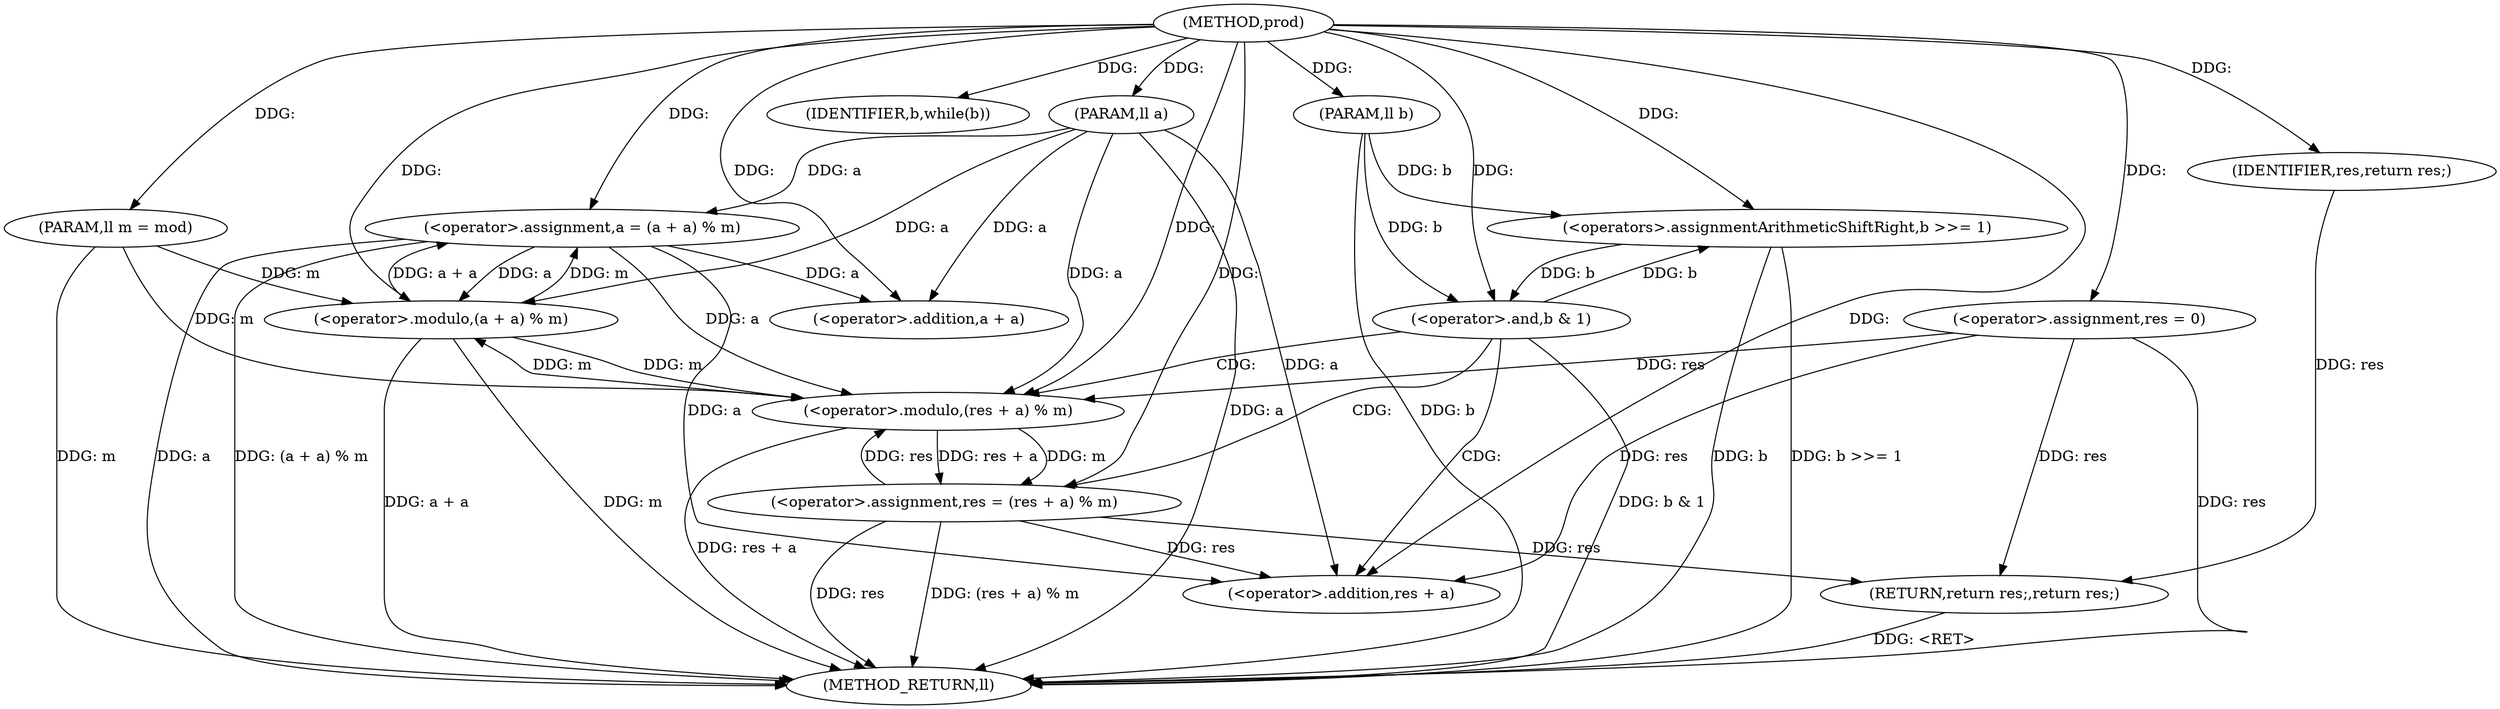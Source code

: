 digraph "prod" {  
"1000187" [label = "(METHOD,prod)" ]
"1000222" [label = "(METHOD_RETURN,ll)" ]
"1000188" [label = "(PARAM,ll a)" ]
"1000189" [label = "(PARAM,ll b)" ]
"1000190" [label = "(PARAM,ll m = mod)" ]
"1000193" [label = "(<operator>.assignment,res = 0)" ]
"1000220" [label = "(RETURN,return res;,return res;)" ]
"1000197" [label = "(IDENTIFIER,b,while(b))" ]
"1000221" [label = "(IDENTIFIER,res,return res;)" ]
"1000210" [label = "(<operator>.assignment,a = (a + a) % m)" ]
"1000217" [label = "(<operators>.assignmentArithmeticShiftRight,b >>= 1)" ]
"1000200" [label = "(<operator>.and,b & 1)" ]
"1000203" [label = "(<operator>.assignment,res = (res + a) % m)" ]
"1000212" [label = "(<operator>.modulo,(a + a) % m)" ]
"1000205" [label = "(<operator>.modulo,(res + a) % m)" ]
"1000213" [label = "(<operator>.addition,a + a)" ]
"1000206" [label = "(<operator>.addition,res + a)" ]
  "1000188" -> "1000222"  [ label = "DDG: a"] 
  "1000189" -> "1000222"  [ label = "DDG: b"] 
  "1000190" -> "1000222"  [ label = "DDG: m"] 
  "1000193" -> "1000222"  [ label = "DDG: res"] 
  "1000200" -> "1000222"  [ label = "DDG: b & 1"] 
  "1000203" -> "1000222"  [ label = "DDG: res"] 
  "1000205" -> "1000222"  [ label = "DDG: res + a"] 
  "1000203" -> "1000222"  [ label = "DDG: (res + a) % m"] 
  "1000210" -> "1000222"  [ label = "DDG: a"] 
  "1000212" -> "1000222"  [ label = "DDG: a + a"] 
  "1000212" -> "1000222"  [ label = "DDG: m"] 
  "1000210" -> "1000222"  [ label = "DDG: (a + a) % m"] 
  "1000217" -> "1000222"  [ label = "DDG: b"] 
  "1000217" -> "1000222"  [ label = "DDG: b >>= 1"] 
  "1000220" -> "1000222"  [ label = "DDG: <RET>"] 
  "1000187" -> "1000188"  [ label = "DDG: "] 
  "1000187" -> "1000189"  [ label = "DDG: "] 
  "1000187" -> "1000190"  [ label = "DDG: "] 
  "1000187" -> "1000193"  [ label = "DDG: "] 
  "1000221" -> "1000220"  [ label = "DDG: res"] 
  "1000193" -> "1000220"  [ label = "DDG: res"] 
  "1000203" -> "1000220"  [ label = "DDG: res"] 
  "1000187" -> "1000197"  [ label = "DDG: "] 
  "1000187" -> "1000221"  [ label = "DDG: "] 
  "1000212" -> "1000210"  [ label = "DDG: m"] 
  "1000212" -> "1000210"  [ label = "DDG: a + a"] 
  "1000205" -> "1000203"  [ label = "DDG: m"] 
  "1000205" -> "1000203"  [ label = "DDG: res + a"] 
  "1000188" -> "1000210"  [ label = "DDG: a"] 
  "1000187" -> "1000210"  [ label = "DDG: "] 
  "1000200" -> "1000217"  [ label = "DDG: b"] 
  "1000189" -> "1000217"  [ label = "DDG: b"] 
  "1000187" -> "1000217"  [ label = "DDG: "] 
  "1000217" -> "1000200"  [ label = "DDG: b"] 
  "1000189" -> "1000200"  [ label = "DDG: b"] 
  "1000187" -> "1000200"  [ label = "DDG: "] 
  "1000187" -> "1000203"  [ label = "DDG: "] 
  "1000210" -> "1000212"  [ label = "DDG: a"] 
  "1000188" -> "1000212"  [ label = "DDG: a"] 
  "1000187" -> "1000212"  [ label = "DDG: "] 
  "1000205" -> "1000212"  [ label = "DDG: m"] 
  "1000190" -> "1000212"  [ label = "DDG: m"] 
  "1000193" -> "1000205"  [ label = "DDG: res"] 
  "1000203" -> "1000205"  [ label = "DDG: res"] 
  "1000187" -> "1000205"  [ label = "DDG: "] 
  "1000210" -> "1000205"  [ label = "DDG: a"] 
  "1000188" -> "1000205"  [ label = "DDG: a"] 
  "1000212" -> "1000205"  [ label = "DDG: m"] 
  "1000190" -> "1000205"  [ label = "DDG: m"] 
  "1000210" -> "1000213"  [ label = "DDG: a"] 
  "1000188" -> "1000213"  [ label = "DDG: a"] 
  "1000187" -> "1000213"  [ label = "DDG: "] 
  "1000193" -> "1000206"  [ label = "DDG: res"] 
  "1000203" -> "1000206"  [ label = "DDG: res"] 
  "1000187" -> "1000206"  [ label = "DDG: "] 
  "1000210" -> "1000206"  [ label = "DDG: a"] 
  "1000188" -> "1000206"  [ label = "DDG: a"] 
  "1000200" -> "1000206"  [ label = "CDG: "] 
  "1000200" -> "1000203"  [ label = "CDG: "] 
  "1000200" -> "1000205"  [ label = "CDG: "] 
}
